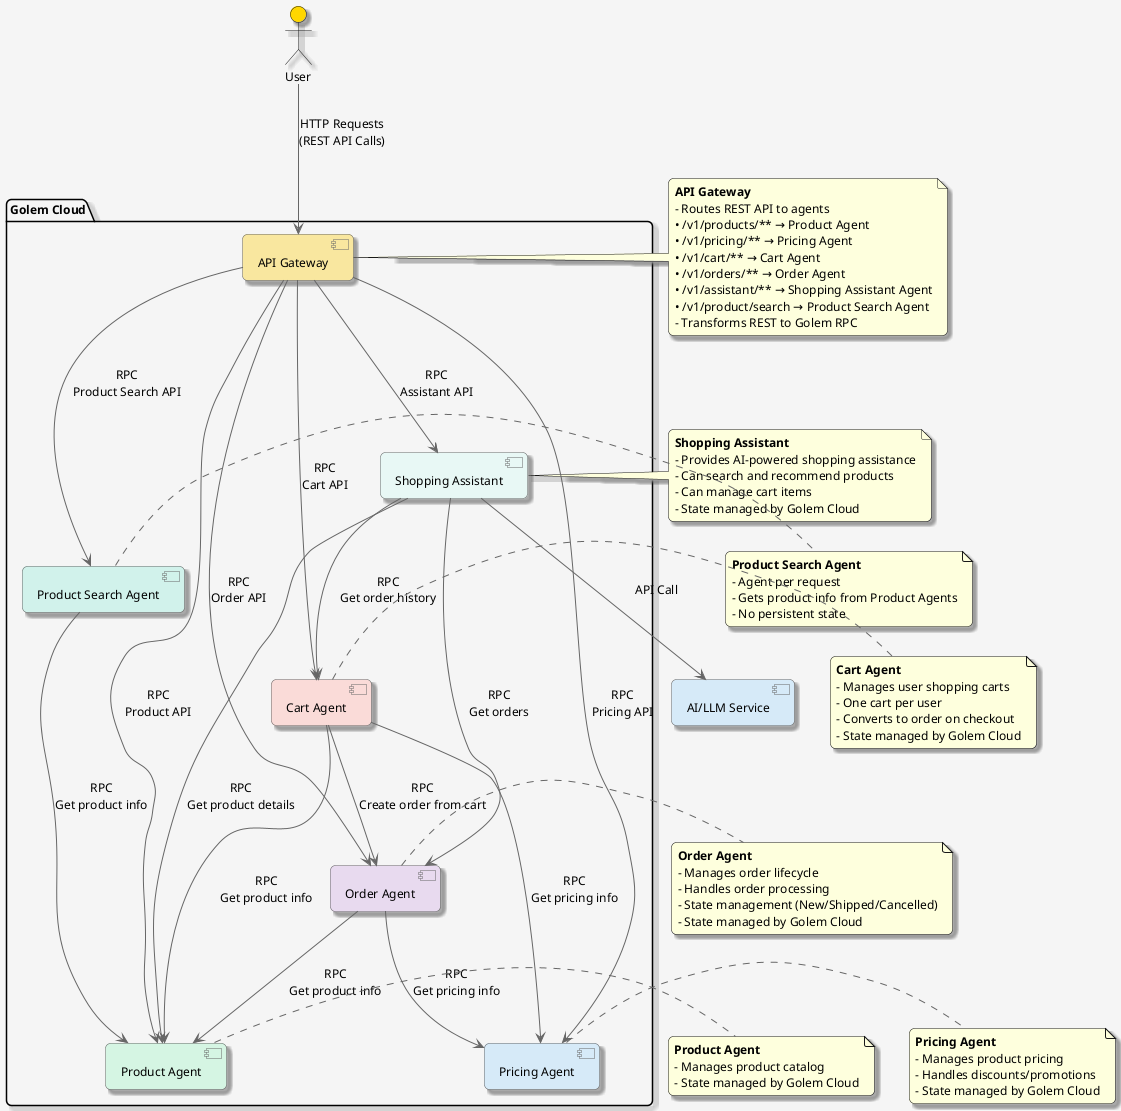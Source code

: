 @startuml Golem Shopping Architecture

' Define styles
skinparam componentStyle uml2
skinparam backgroundColor #F5F5F5
skinparam defaultFontName Arial
skinparam defaultFontSize 12
skinparam roundcorner 10
skinparam shadowing true
skinparam ArrowColor #666666
skinparam ComponentBackgroundColor #E8E8E8
skinparam ComponentBorderColor #666666

' Define components
actor "User" as user #FFD700

package "Golem Cloud" {
    [API Gateway] as gateway #F9E79F
    [Product Agent] as product #D5F5E3
    [Pricing Agent] as pricing #D6EAF8
    [Cart Agent] as cart #FADBD8
    [Order Agent] as order #E8DAEF
    [Product Search Agent] as product_search #D1F2EB
    [Shopping Assistant] as assistant #E8F8F5
}

' Define relationships
user --> gateway : "HTTP Requests\n(REST API Calls)"

gateway --> product : "RPC\nProduct API"
gateway --> pricing : "RPC\nPricing API"
gateway --> cart : "RPC\nCart API"
gateway --> order : "RPC\nOrder API"
gateway --> product_search : "RPC\nProduct Search API"
gateway --> assistant : "RPC\nAssistant API"

' Agent-to-agent communication
cart --> product : "RPC\nGet product info"
cart --> pricing : "RPC\nGet pricing info"
cart --> order : "RPC\nCreate order from cart"
order --> product : "RPC\nGet product info"
order --> pricing : "RPC\nGet pricing info"
product_search --> product : "RPC\nGet product info"

' Shopping Assistant relationships
assistant --> cart : "RPC\nGet order history"
assistant --> order : "RPC\nGet orders"
assistant --> product : "RPC\nGet product details"

' Add notes
note right of gateway
  <b>API Gateway</b>
  - Routes REST API to agents
  • /v1/products/** → Product Agent
  • /v1/pricing/** → Pricing Agent
  • /v1/cart/** → Cart Agent
  • /v1/orders/** → Order Agent
  • /v1/assistant/** → Shopping Assistant Agent
  • /v1/product/search → Product Search Agent
  - Transforms REST to Golem RPC
end note

note right of product
  <b>Product Agent</b>
  - Manages product catalog
  - State managed by Golem Cloud
end note

note right of pricing
  <b>Pricing Agent</b>
  - Manages product pricing
  - Handles discounts/promotions
  - State managed by Golem Cloud
end note

note right of cart
  <b>Cart Agent</b>
  - Manages user shopping carts
  - One cart per user
  - Converts to order on checkout
  - State managed by Golem Cloud
end note

note right of order
  <b>Order Agent</b>
  - Manages order lifecycle
  - Handles order processing
  - State management (New/Shipped/Cancelled)
  - State managed by Golem Cloud
end note

note right of product_search
  <b>Product Search Agent</b>
  - Agent per request
  - Gets product info from Product Agents
  - No persistent state
end note

' External Services
[AI/LLM Service] as llm #D6EAF8

' Connect LLM to Shopping Assistant
assistant --> llm : "API Call"

note right of assistant
  <b>Shopping Assistant</b>
  - Provides AI-powered shopping assistance
  - Can search and recommend products
  - Can manage cart items
  - State managed by Golem Cloud
end note

@enduml
